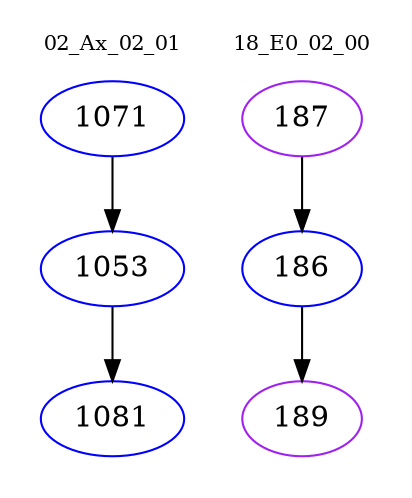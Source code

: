 digraph{
subgraph cluster_0 {
color = white
label = "02_Ax_02_01";
fontsize=10;
T0_1071 [label="1071", color="blue"]
T0_1071 -> T0_1053 [color="black"]
T0_1053 [label="1053", color="blue"]
T0_1053 -> T0_1081 [color="black"]
T0_1081 [label="1081", color="blue"]
}
subgraph cluster_1 {
color = white
label = "18_E0_02_00";
fontsize=10;
T1_187 [label="187", color="purple"]
T1_187 -> T1_186 [color="black"]
T1_186 [label="186", color="blue"]
T1_186 -> T1_189 [color="black"]
T1_189 [label="189", color="purple"]
}
}
